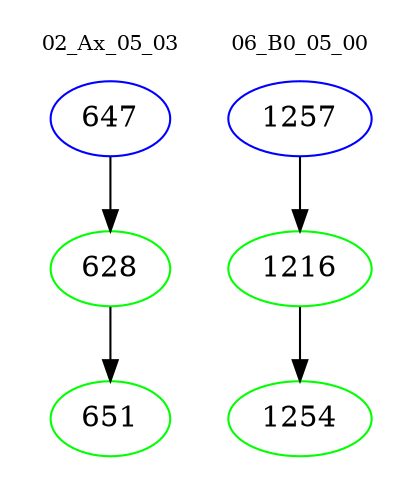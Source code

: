 digraph{
subgraph cluster_0 {
color = white
label = "02_Ax_05_03";
fontsize=10;
T0_647 [label="647", color="blue"]
T0_647 -> T0_628 [color="black"]
T0_628 [label="628", color="green"]
T0_628 -> T0_651 [color="black"]
T0_651 [label="651", color="green"]
}
subgraph cluster_1 {
color = white
label = "06_B0_05_00";
fontsize=10;
T1_1257 [label="1257", color="blue"]
T1_1257 -> T1_1216 [color="black"]
T1_1216 [label="1216", color="green"]
T1_1216 -> T1_1254 [color="black"]
T1_1254 [label="1254", color="green"]
}
}
